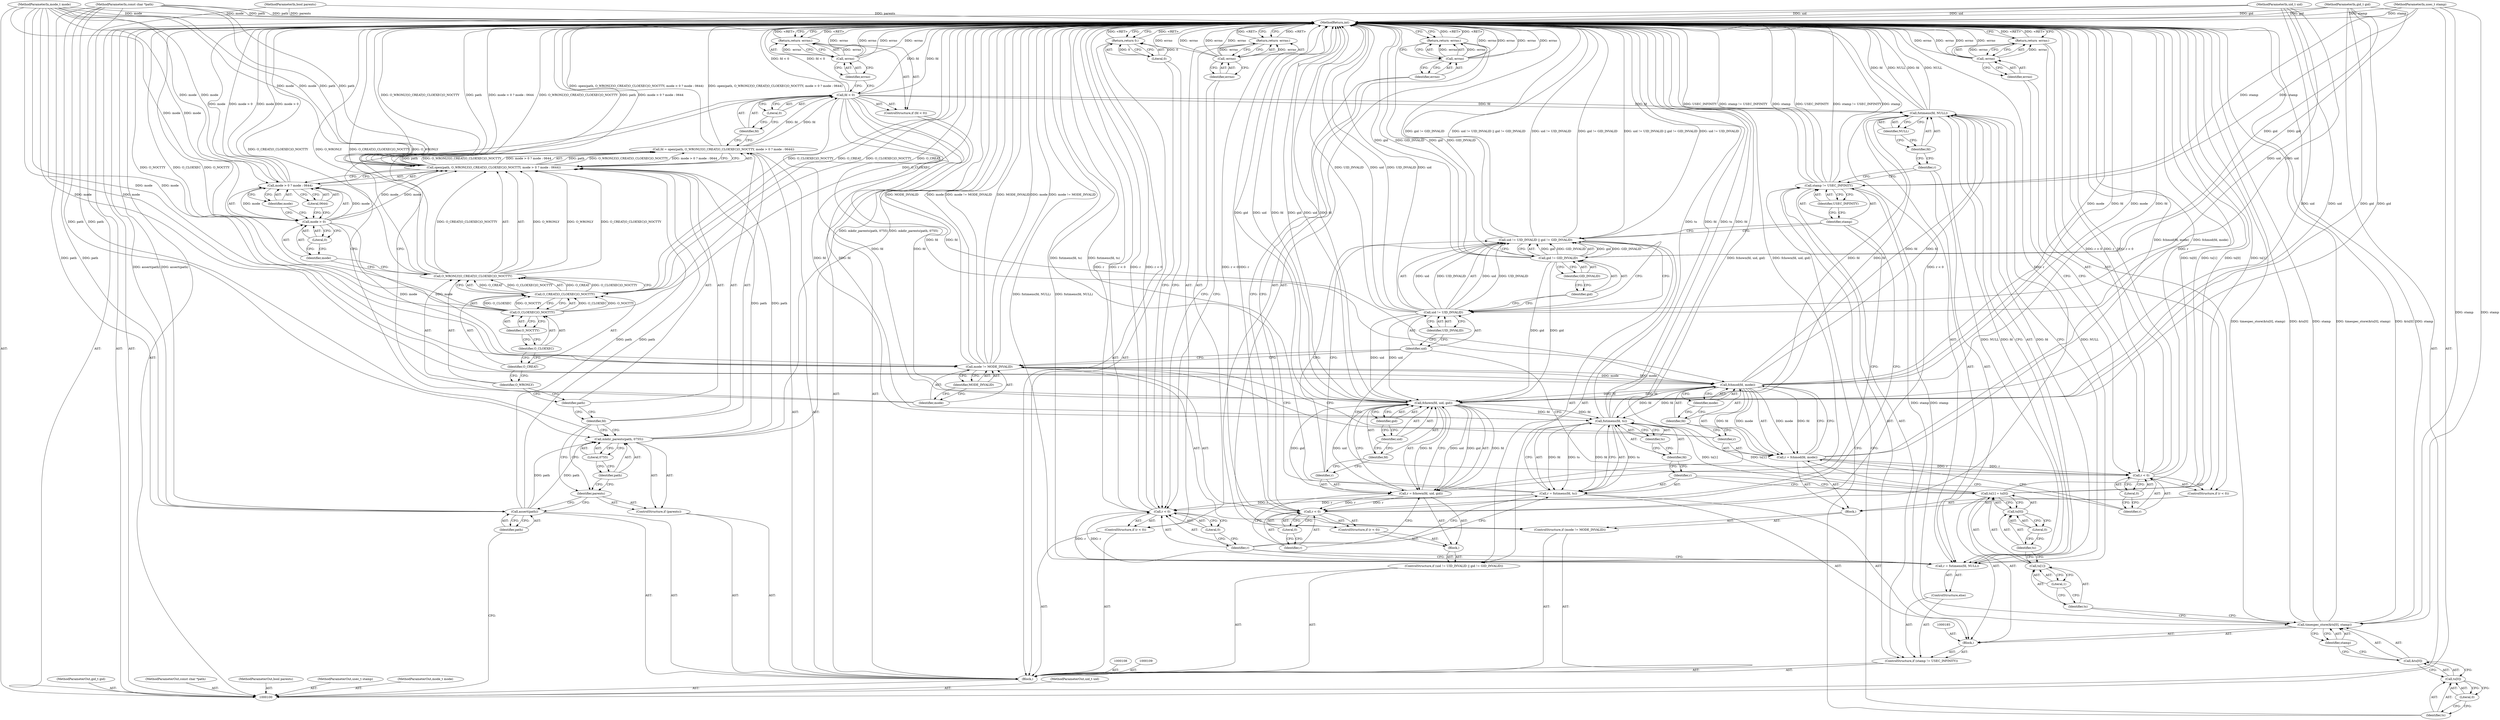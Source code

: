 digraph "1_systemd_06eeacb6fe029804f296b065b3ce91e796e1cd0e" {
"1000219" [label="(MethodReturn,int)"];
"1000101" [label="(MethodParameterIn,const char *path)"];
"1000317" [label="(MethodParameterOut,const char *path)"];
"1000102" [label="(MethodParameterIn,bool parents)"];
"1000318" [label="(MethodParameterOut,bool parents)"];
"1000103" [label="(MethodParameterIn,usec_t stamp)"];
"1000319" [label="(MethodParameterOut,usec_t stamp)"];
"1000104" [label="(MethodParameterIn,uid_t uid)"];
"1000320" [label="(MethodParameterOut,uid_t uid)"];
"1000105" [label="(MethodParameterIn,gid_t gid)"];
"1000321" [label="(MethodParameterOut,gid_t gid)"];
"1000106" [label="(MethodParameterIn,mode_t mode)"];
"1000322" [label="(MethodParameterOut,mode_t mode)"];
"1000107" [label="(Block,)"];
"1000119" [label="(Call,open(path, O_WRONLY|O_CREAT|O_CLOEXEC|O_NOCTTY, mode > 0 ? mode : 0644))"];
"1000120" [label="(Identifier,path)"];
"1000121" [label="(Call,O_WRONLY|O_CREAT|O_CLOEXEC|O_NOCTTY)"];
"1000122" [label="(Identifier,O_WRONLY)"];
"1000123" [label="(Call,O_CREAT|O_CLOEXEC|O_NOCTTY)"];
"1000124" [label="(Identifier,O_CREAT)"];
"1000125" [label="(Call,O_CLOEXEC|O_NOCTTY)"];
"1000126" [label="(Identifier,O_CLOEXEC)"];
"1000127" [label="(Identifier,O_NOCTTY)"];
"1000128" [label="(Call,mode > 0 ? mode : 0644)"];
"1000129" [label="(Call,mode > 0)"];
"1000130" [label="(Identifier,mode)"];
"1000131" [label="(Literal,0)"];
"1000132" [label="(Identifier,mode)"];
"1000133" [label="(Literal,0644)"];
"1000117" [label="(Call,fd = open(path, O_WRONLY|O_CREAT|O_CLOEXEC|O_NOCTTY, mode > 0 ? mode : 0644))"];
"1000118" [label="(Identifier,fd)"];
"1000135" [label="(Call,fd < 0)"];
"1000136" [label="(Identifier,fd)"];
"1000137" [label="(Literal,0)"];
"1000134" [label="(ControlStructure,if (fd < 0))"];
"1000138" [label="(Return,return -errno;)"];
"1000139" [label="(Call,-errno)"];
"1000140" [label="(Identifier,errno)"];
"1000142" [label="(Call,mode != MODE_INVALID)"];
"1000143" [label="(Identifier,mode)"];
"1000144" [label="(Identifier,MODE_INVALID)"];
"1000145" [label="(Block,)"];
"1000141" [label="(ControlStructure,if (mode != MODE_INVALID))"];
"1000146" [label="(Call,r = fchmod(fd, mode))"];
"1000147" [label="(Identifier,r)"];
"1000148" [label="(Call,fchmod(fd, mode))"];
"1000149" [label="(Identifier,fd)"];
"1000150" [label="(Identifier,mode)"];
"1000151" [label="(ControlStructure,if (r < 0))"];
"1000152" [label="(Call,r < 0)"];
"1000153" [label="(Identifier,r)"];
"1000154" [label="(Literal,0)"];
"1000155" [label="(Return,return -errno;)"];
"1000156" [label="(Call,-errno)"];
"1000157" [label="(Identifier,errno)"];
"1000159" [label="(Call,uid != UID_INVALID || gid != GID_INVALID)"];
"1000160" [label="(Call,uid != UID_INVALID)"];
"1000161" [label="(Identifier,uid)"];
"1000162" [label="(Identifier,UID_INVALID)"];
"1000163" [label="(Call,gid != GID_INVALID)"];
"1000164" [label="(Identifier,gid)"];
"1000165" [label="(Identifier,GID_INVALID)"];
"1000166" [label="(Block,)"];
"1000158" [label="(ControlStructure,if (uid != UID_INVALID || gid != GID_INVALID))"];
"1000167" [label="(Call,r = fchown(fd, uid, gid))"];
"1000168" [label="(Identifier,r)"];
"1000169" [label="(Call,fchown(fd, uid, gid))"];
"1000170" [label="(Identifier,fd)"];
"1000171" [label="(Identifier,uid)"];
"1000172" [label="(Identifier,gid)"];
"1000173" [label="(ControlStructure,if (r < 0))"];
"1000174" [label="(Call,r < 0)"];
"1000175" [label="(Identifier,r)"];
"1000176" [label="(Literal,0)"];
"1000177" [label="(Return,return -errno;)"];
"1000178" [label="(Call,-errno)"];
"1000179" [label="(Identifier,errno)"];
"1000181" [label="(Call,stamp != USEC_INFINITY)"];
"1000182" [label="(Identifier,stamp)"];
"1000183" [label="(Identifier,USEC_INFINITY)"];
"1000180" [label="(ControlStructure,if (stamp != USEC_INFINITY))"];
"1000184" [label="(Block,)"];
"1000186" [label="(Call,timespec_store(&ts[0], stamp))"];
"1000187" [label="(Call,&ts[0])"];
"1000188" [label="(Call,ts[0])"];
"1000189" [label="(Identifier,ts)"];
"1000190" [label="(Literal,0)"];
"1000191" [label="(Identifier,stamp)"];
"1000192" [label="(Call,ts[1] = ts[0])"];
"1000193" [label="(Call,ts[1])"];
"1000194" [label="(Identifier,ts)"];
"1000195" [label="(Literal,1)"];
"1000196" [label="(Call,ts[0])"];
"1000197" [label="(Identifier,ts)"];
"1000198" [label="(Literal,0)"];
"1000199" [label="(Call,r = futimens(fd, ts))"];
"1000200" [label="(Identifier,r)"];
"1000201" [label="(Call,futimens(fd, ts))"];
"1000202" [label="(Identifier,fd)"];
"1000203" [label="(Identifier,ts)"];
"1000204" [label="(ControlStructure,else)"];
"1000205" [label="(Call,r = futimens(fd, NULL))"];
"1000206" [label="(Identifier,r)"];
"1000207" [label="(Call,futimens(fd, NULL))"];
"1000208" [label="(Identifier,fd)"];
"1000209" [label="(Identifier,NULL)"];
"1000211" [label="(Call,r < 0)"];
"1000212" [label="(Identifier,r)"];
"1000213" [label="(Literal,0)"];
"1000210" [label="(ControlStructure,if (r < 0))"];
"1000214" [label="(Return,return -errno;)"];
"1000215" [label="(Call,-errno)"];
"1000216" [label="(Identifier,errno)"];
"1000218" [label="(Literal,0)"];
"1000217" [label="(Return,return 0;)"];
"1000111" [label="(Identifier,path)"];
"1000110" [label="(Call,assert(path))"];
"1000113" [label="(Identifier,parents)"];
"1000112" [label="(ControlStructure,if (parents))"];
"1000114" [label="(Call,mkdir_parents(path, 0755))"];
"1000115" [label="(Identifier,path)"];
"1000116" [label="(Literal,0755)"];
"1000219" -> "1000100"  [label="AST: "];
"1000219" -> "1000138"  [label="CFG: "];
"1000219" -> "1000155"  [label="CFG: "];
"1000219" -> "1000177"  [label="CFG: "];
"1000219" -> "1000214"  [label="CFG: "];
"1000219" -> "1000217"  [label="CFG: "];
"1000217" -> "1000219"  [label="DDG: <RET>"];
"1000214" -> "1000219"  [label="DDG: <RET>"];
"1000207" -> "1000219"  [label="DDG: NULL"];
"1000207" -> "1000219"  [label="DDG: fd"];
"1000167" -> "1000219"  [label="DDG: fchown(fd, uid, gid)"];
"1000105" -> "1000219"  [label="DDG: gid"];
"1000181" -> "1000219"  [label="DDG: stamp != USEC_INFINITY"];
"1000181" -> "1000219"  [label="DDG: stamp"];
"1000181" -> "1000219"  [label="DDG: USEC_INFINITY"];
"1000102" -> "1000219"  [label="DDG: parents"];
"1000211" -> "1000219"  [label="DDG: r"];
"1000211" -> "1000219"  [label="DDG: r < 0"];
"1000178" -> "1000219"  [label="DDG: -errno"];
"1000178" -> "1000219"  [label="DDG: errno"];
"1000159" -> "1000219"  [label="DDG: uid != UID_INVALID || gid != GID_INVALID"];
"1000159" -> "1000219"  [label="DDG: uid != UID_INVALID"];
"1000159" -> "1000219"  [label="DDG: gid != GID_INVALID"];
"1000163" -> "1000219"  [label="DDG: gid"];
"1000163" -> "1000219"  [label="DDG: GID_INVALID"];
"1000186" -> "1000219"  [label="DDG: timespec_store(&ts[0], stamp)"];
"1000186" -> "1000219"  [label="DDG: &ts[0]"];
"1000186" -> "1000219"  [label="DDG: stamp"];
"1000125" -> "1000219"  [label="DDG: O_CLOEXEC"];
"1000125" -> "1000219"  [label="DDG: O_NOCTTY"];
"1000169" -> "1000219"  [label="DDG: gid"];
"1000169" -> "1000219"  [label="DDG: uid"];
"1000169" -> "1000219"  [label="DDG: fd"];
"1000142" -> "1000219"  [label="DDG: mode != MODE_INVALID"];
"1000142" -> "1000219"  [label="DDG: MODE_INVALID"];
"1000142" -> "1000219"  [label="DDG: mode"];
"1000123" -> "1000219"  [label="DDG: O_CLOEXEC|O_NOCTTY"];
"1000123" -> "1000219"  [label="DDG: O_CREAT"];
"1000199" -> "1000219"  [label="DDG: futimens(fd, ts)"];
"1000215" -> "1000219"  [label="DDG: errno"];
"1000215" -> "1000219"  [label="DDG: -errno"];
"1000156" -> "1000219"  [label="DDG: errno"];
"1000156" -> "1000219"  [label="DDG: -errno"];
"1000104" -> "1000219"  [label="DDG: uid"];
"1000114" -> "1000219"  [label="DDG: mkdir_parents(path, 0755)"];
"1000121" -> "1000219"  [label="DDG: O_CREAT|O_CLOEXEC|O_NOCTTY"];
"1000121" -> "1000219"  [label="DDG: O_WRONLY"];
"1000128" -> "1000219"  [label="DDG: mode"];
"1000128" -> "1000219"  [label="DDG: mode > 0"];
"1000139" -> "1000219"  [label="DDG: -errno"];
"1000139" -> "1000219"  [label="DDG: errno"];
"1000152" -> "1000219"  [label="DDG: r < 0"];
"1000152" -> "1000219"  [label="DDG: r"];
"1000103" -> "1000219"  [label="DDG: stamp"];
"1000201" -> "1000219"  [label="DDG: ts"];
"1000201" -> "1000219"  [label="DDG: fd"];
"1000119" -> "1000219"  [label="DDG: O_WRONLY|O_CREAT|O_CLOEXEC|O_NOCTTY"];
"1000119" -> "1000219"  [label="DDG: path"];
"1000119" -> "1000219"  [label="DDG: mode > 0 ? mode : 0644"];
"1000148" -> "1000219"  [label="DDG: fd"];
"1000148" -> "1000219"  [label="DDG: mode"];
"1000146" -> "1000219"  [label="DDG: fchmod(fd, mode)"];
"1000205" -> "1000219"  [label="DDG: futimens(fd, NULL)"];
"1000135" -> "1000219"  [label="DDG: fd < 0"];
"1000135" -> "1000219"  [label="DDG: fd"];
"1000192" -> "1000219"  [label="DDG: ts[1]"];
"1000192" -> "1000219"  [label="DDG: ts[0]"];
"1000101" -> "1000219"  [label="DDG: path"];
"1000110" -> "1000219"  [label="DDG: assert(path)"];
"1000117" -> "1000219"  [label="DDG: open(path, O_WRONLY|O_CREAT|O_CLOEXEC|O_NOCTTY, mode > 0 ? mode : 0644)"];
"1000160" -> "1000219"  [label="DDG: UID_INVALID"];
"1000160" -> "1000219"  [label="DDG: uid"];
"1000174" -> "1000219"  [label="DDG: r < 0"];
"1000174" -> "1000219"  [label="DDG: r"];
"1000106" -> "1000219"  [label="DDG: mode"];
"1000155" -> "1000219"  [label="DDG: <RET>"];
"1000138" -> "1000219"  [label="DDG: <RET>"];
"1000177" -> "1000219"  [label="DDG: <RET>"];
"1000101" -> "1000100"  [label="AST: "];
"1000101" -> "1000219"  [label="DDG: path"];
"1000101" -> "1000110"  [label="DDG: path"];
"1000101" -> "1000114"  [label="DDG: path"];
"1000101" -> "1000119"  [label="DDG: path"];
"1000317" -> "1000100"  [label="AST: "];
"1000102" -> "1000100"  [label="AST: "];
"1000102" -> "1000219"  [label="DDG: parents"];
"1000318" -> "1000100"  [label="AST: "];
"1000103" -> "1000100"  [label="AST: "];
"1000103" -> "1000219"  [label="DDG: stamp"];
"1000103" -> "1000181"  [label="DDG: stamp"];
"1000103" -> "1000186"  [label="DDG: stamp"];
"1000319" -> "1000100"  [label="AST: "];
"1000104" -> "1000100"  [label="AST: "];
"1000104" -> "1000219"  [label="DDG: uid"];
"1000104" -> "1000160"  [label="DDG: uid"];
"1000104" -> "1000169"  [label="DDG: uid"];
"1000320" -> "1000100"  [label="AST: "];
"1000105" -> "1000100"  [label="AST: "];
"1000105" -> "1000219"  [label="DDG: gid"];
"1000105" -> "1000163"  [label="DDG: gid"];
"1000105" -> "1000169"  [label="DDG: gid"];
"1000321" -> "1000100"  [label="AST: "];
"1000106" -> "1000100"  [label="AST: "];
"1000106" -> "1000219"  [label="DDG: mode"];
"1000106" -> "1000119"  [label="DDG: mode"];
"1000106" -> "1000129"  [label="DDG: mode"];
"1000106" -> "1000128"  [label="DDG: mode"];
"1000106" -> "1000142"  [label="DDG: mode"];
"1000106" -> "1000148"  [label="DDG: mode"];
"1000322" -> "1000100"  [label="AST: "];
"1000107" -> "1000100"  [label="AST: "];
"1000108" -> "1000107"  [label="AST: "];
"1000109" -> "1000107"  [label="AST: "];
"1000110" -> "1000107"  [label="AST: "];
"1000112" -> "1000107"  [label="AST: "];
"1000117" -> "1000107"  [label="AST: "];
"1000134" -> "1000107"  [label="AST: "];
"1000141" -> "1000107"  [label="AST: "];
"1000158" -> "1000107"  [label="AST: "];
"1000180" -> "1000107"  [label="AST: "];
"1000210" -> "1000107"  [label="AST: "];
"1000217" -> "1000107"  [label="AST: "];
"1000119" -> "1000117"  [label="AST: "];
"1000119" -> "1000128"  [label="CFG: "];
"1000120" -> "1000119"  [label="AST: "];
"1000121" -> "1000119"  [label="AST: "];
"1000128" -> "1000119"  [label="AST: "];
"1000117" -> "1000119"  [label="CFG: "];
"1000119" -> "1000219"  [label="DDG: O_WRONLY|O_CREAT|O_CLOEXEC|O_NOCTTY"];
"1000119" -> "1000219"  [label="DDG: path"];
"1000119" -> "1000219"  [label="DDG: mode > 0 ? mode : 0644"];
"1000119" -> "1000117"  [label="DDG: path"];
"1000119" -> "1000117"  [label="DDG: O_WRONLY|O_CREAT|O_CLOEXEC|O_NOCTTY"];
"1000119" -> "1000117"  [label="DDG: mode > 0 ? mode : 0644"];
"1000114" -> "1000119"  [label="DDG: path"];
"1000110" -> "1000119"  [label="DDG: path"];
"1000101" -> "1000119"  [label="DDG: path"];
"1000121" -> "1000119"  [label="DDG: O_WRONLY"];
"1000121" -> "1000119"  [label="DDG: O_CREAT|O_CLOEXEC|O_NOCTTY"];
"1000129" -> "1000119"  [label="DDG: mode"];
"1000106" -> "1000119"  [label="DDG: mode"];
"1000120" -> "1000119"  [label="AST: "];
"1000120" -> "1000118"  [label="CFG: "];
"1000122" -> "1000120"  [label="CFG: "];
"1000121" -> "1000119"  [label="AST: "];
"1000121" -> "1000123"  [label="CFG: "];
"1000122" -> "1000121"  [label="AST: "];
"1000123" -> "1000121"  [label="AST: "];
"1000130" -> "1000121"  [label="CFG: "];
"1000121" -> "1000219"  [label="DDG: O_CREAT|O_CLOEXEC|O_NOCTTY"];
"1000121" -> "1000219"  [label="DDG: O_WRONLY"];
"1000121" -> "1000119"  [label="DDG: O_WRONLY"];
"1000121" -> "1000119"  [label="DDG: O_CREAT|O_CLOEXEC|O_NOCTTY"];
"1000123" -> "1000121"  [label="DDG: O_CREAT"];
"1000123" -> "1000121"  [label="DDG: O_CLOEXEC|O_NOCTTY"];
"1000122" -> "1000121"  [label="AST: "];
"1000122" -> "1000120"  [label="CFG: "];
"1000124" -> "1000122"  [label="CFG: "];
"1000123" -> "1000121"  [label="AST: "];
"1000123" -> "1000125"  [label="CFG: "];
"1000124" -> "1000123"  [label="AST: "];
"1000125" -> "1000123"  [label="AST: "];
"1000121" -> "1000123"  [label="CFG: "];
"1000123" -> "1000219"  [label="DDG: O_CLOEXEC|O_NOCTTY"];
"1000123" -> "1000219"  [label="DDG: O_CREAT"];
"1000123" -> "1000121"  [label="DDG: O_CREAT"];
"1000123" -> "1000121"  [label="DDG: O_CLOEXEC|O_NOCTTY"];
"1000125" -> "1000123"  [label="DDG: O_CLOEXEC"];
"1000125" -> "1000123"  [label="DDG: O_NOCTTY"];
"1000124" -> "1000123"  [label="AST: "];
"1000124" -> "1000122"  [label="CFG: "];
"1000126" -> "1000124"  [label="CFG: "];
"1000125" -> "1000123"  [label="AST: "];
"1000125" -> "1000127"  [label="CFG: "];
"1000126" -> "1000125"  [label="AST: "];
"1000127" -> "1000125"  [label="AST: "];
"1000123" -> "1000125"  [label="CFG: "];
"1000125" -> "1000219"  [label="DDG: O_CLOEXEC"];
"1000125" -> "1000219"  [label="DDG: O_NOCTTY"];
"1000125" -> "1000123"  [label="DDG: O_CLOEXEC"];
"1000125" -> "1000123"  [label="DDG: O_NOCTTY"];
"1000126" -> "1000125"  [label="AST: "];
"1000126" -> "1000124"  [label="CFG: "];
"1000127" -> "1000126"  [label="CFG: "];
"1000127" -> "1000125"  [label="AST: "];
"1000127" -> "1000126"  [label="CFG: "];
"1000125" -> "1000127"  [label="CFG: "];
"1000128" -> "1000119"  [label="AST: "];
"1000128" -> "1000132"  [label="CFG: "];
"1000128" -> "1000133"  [label="CFG: "];
"1000129" -> "1000128"  [label="AST: "];
"1000132" -> "1000128"  [label="AST: "];
"1000133" -> "1000128"  [label="AST: "];
"1000119" -> "1000128"  [label="CFG: "];
"1000128" -> "1000219"  [label="DDG: mode"];
"1000128" -> "1000219"  [label="DDG: mode > 0"];
"1000129" -> "1000128"  [label="DDG: mode"];
"1000106" -> "1000128"  [label="DDG: mode"];
"1000129" -> "1000128"  [label="AST: "];
"1000129" -> "1000131"  [label="CFG: "];
"1000130" -> "1000129"  [label="AST: "];
"1000131" -> "1000129"  [label="AST: "];
"1000132" -> "1000129"  [label="CFG: "];
"1000133" -> "1000129"  [label="CFG: "];
"1000129" -> "1000119"  [label="DDG: mode"];
"1000106" -> "1000129"  [label="DDG: mode"];
"1000129" -> "1000128"  [label="DDG: mode"];
"1000129" -> "1000142"  [label="DDG: mode"];
"1000130" -> "1000129"  [label="AST: "];
"1000130" -> "1000121"  [label="CFG: "];
"1000131" -> "1000130"  [label="CFG: "];
"1000131" -> "1000129"  [label="AST: "];
"1000131" -> "1000130"  [label="CFG: "];
"1000129" -> "1000131"  [label="CFG: "];
"1000132" -> "1000128"  [label="AST: "];
"1000132" -> "1000129"  [label="CFG: "];
"1000128" -> "1000132"  [label="CFG: "];
"1000133" -> "1000128"  [label="AST: "];
"1000133" -> "1000129"  [label="CFG: "];
"1000128" -> "1000133"  [label="CFG: "];
"1000117" -> "1000107"  [label="AST: "];
"1000117" -> "1000119"  [label="CFG: "];
"1000118" -> "1000117"  [label="AST: "];
"1000119" -> "1000117"  [label="AST: "];
"1000136" -> "1000117"  [label="CFG: "];
"1000117" -> "1000219"  [label="DDG: open(path, O_WRONLY|O_CREAT|O_CLOEXEC|O_NOCTTY, mode > 0 ? mode : 0644)"];
"1000119" -> "1000117"  [label="DDG: path"];
"1000119" -> "1000117"  [label="DDG: O_WRONLY|O_CREAT|O_CLOEXEC|O_NOCTTY"];
"1000119" -> "1000117"  [label="DDG: mode > 0 ? mode : 0644"];
"1000117" -> "1000135"  [label="DDG: fd"];
"1000118" -> "1000117"  [label="AST: "];
"1000118" -> "1000114"  [label="CFG: "];
"1000118" -> "1000113"  [label="CFG: "];
"1000120" -> "1000118"  [label="CFG: "];
"1000135" -> "1000134"  [label="AST: "];
"1000135" -> "1000137"  [label="CFG: "];
"1000136" -> "1000135"  [label="AST: "];
"1000137" -> "1000135"  [label="AST: "];
"1000140" -> "1000135"  [label="CFG: "];
"1000143" -> "1000135"  [label="CFG: "];
"1000135" -> "1000219"  [label="DDG: fd < 0"];
"1000135" -> "1000219"  [label="DDG: fd"];
"1000117" -> "1000135"  [label="DDG: fd"];
"1000135" -> "1000148"  [label="DDG: fd"];
"1000135" -> "1000169"  [label="DDG: fd"];
"1000135" -> "1000201"  [label="DDG: fd"];
"1000135" -> "1000207"  [label="DDG: fd"];
"1000136" -> "1000135"  [label="AST: "];
"1000136" -> "1000117"  [label="CFG: "];
"1000137" -> "1000136"  [label="CFG: "];
"1000137" -> "1000135"  [label="AST: "];
"1000137" -> "1000136"  [label="CFG: "];
"1000135" -> "1000137"  [label="CFG: "];
"1000134" -> "1000107"  [label="AST: "];
"1000135" -> "1000134"  [label="AST: "];
"1000138" -> "1000134"  [label="AST: "];
"1000138" -> "1000134"  [label="AST: "];
"1000138" -> "1000139"  [label="CFG: "];
"1000139" -> "1000138"  [label="AST: "];
"1000219" -> "1000138"  [label="CFG: "];
"1000138" -> "1000219"  [label="DDG: <RET>"];
"1000139" -> "1000138"  [label="DDG: -errno"];
"1000139" -> "1000138"  [label="AST: "];
"1000139" -> "1000140"  [label="CFG: "];
"1000140" -> "1000139"  [label="AST: "];
"1000138" -> "1000139"  [label="CFG: "];
"1000139" -> "1000219"  [label="DDG: -errno"];
"1000139" -> "1000219"  [label="DDG: errno"];
"1000139" -> "1000138"  [label="DDG: -errno"];
"1000140" -> "1000139"  [label="AST: "];
"1000140" -> "1000135"  [label="CFG: "];
"1000139" -> "1000140"  [label="CFG: "];
"1000142" -> "1000141"  [label="AST: "];
"1000142" -> "1000144"  [label="CFG: "];
"1000143" -> "1000142"  [label="AST: "];
"1000144" -> "1000142"  [label="AST: "];
"1000147" -> "1000142"  [label="CFG: "];
"1000161" -> "1000142"  [label="CFG: "];
"1000142" -> "1000219"  [label="DDG: mode != MODE_INVALID"];
"1000142" -> "1000219"  [label="DDG: MODE_INVALID"];
"1000142" -> "1000219"  [label="DDG: mode"];
"1000106" -> "1000142"  [label="DDG: mode"];
"1000129" -> "1000142"  [label="DDG: mode"];
"1000142" -> "1000148"  [label="DDG: mode"];
"1000143" -> "1000142"  [label="AST: "];
"1000143" -> "1000135"  [label="CFG: "];
"1000144" -> "1000143"  [label="CFG: "];
"1000144" -> "1000142"  [label="AST: "];
"1000144" -> "1000143"  [label="CFG: "];
"1000142" -> "1000144"  [label="CFG: "];
"1000145" -> "1000141"  [label="AST: "];
"1000146" -> "1000145"  [label="AST: "];
"1000151" -> "1000145"  [label="AST: "];
"1000141" -> "1000107"  [label="AST: "];
"1000142" -> "1000141"  [label="AST: "];
"1000145" -> "1000141"  [label="AST: "];
"1000146" -> "1000145"  [label="AST: "];
"1000146" -> "1000148"  [label="CFG: "];
"1000147" -> "1000146"  [label="AST: "];
"1000148" -> "1000146"  [label="AST: "];
"1000153" -> "1000146"  [label="CFG: "];
"1000146" -> "1000219"  [label="DDG: fchmod(fd, mode)"];
"1000148" -> "1000146"  [label="DDG: fd"];
"1000148" -> "1000146"  [label="DDG: mode"];
"1000146" -> "1000152"  [label="DDG: r"];
"1000147" -> "1000146"  [label="AST: "];
"1000147" -> "1000142"  [label="CFG: "];
"1000149" -> "1000147"  [label="CFG: "];
"1000148" -> "1000146"  [label="AST: "];
"1000148" -> "1000150"  [label="CFG: "];
"1000149" -> "1000148"  [label="AST: "];
"1000150" -> "1000148"  [label="AST: "];
"1000146" -> "1000148"  [label="CFG: "];
"1000148" -> "1000219"  [label="DDG: fd"];
"1000148" -> "1000219"  [label="DDG: mode"];
"1000148" -> "1000146"  [label="DDG: fd"];
"1000148" -> "1000146"  [label="DDG: mode"];
"1000135" -> "1000148"  [label="DDG: fd"];
"1000142" -> "1000148"  [label="DDG: mode"];
"1000106" -> "1000148"  [label="DDG: mode"];
"1000148" -> "1000169"  [label="DDG: fd"];
"1000148" -> "1000201"  [label="DDG: fd"];
"1000148" -> "1000207"  [label="DDG: fd"];
"1000149" -> "1000148"  [label="AST: "];
"1000149" -> "1000147"  [label="CFG: "];
"1000150" -> "1000149"  [label="CFG: "];
"1000150" -> "1000148"  [label="AST: "];
"1000150" -> "1000149"  [label="CFG: "];
"1000148" -> "1000150"  [label="CFG: "];
"1000151" -> "1000145"  [label="AST: "];
"1000152" -> "1000151"  [label="AST: "];
"1000155" -> "1000151"  [label="AST: "];
"1000152" -> "1000151"  [label="AST: "];
"1000152" -> "1000154"  [label="CFG: "];
"1000153" -> "1000152"  [label="AST: "];
"1000154" -> "1000152"  [label="AST: "];
"1000157" -> "1000152"  [label="CFG: "];
"1000161" -> "1000152"  [label="CFG: "];
"1000152" -> "1000219"  [label="DDG: r < 0"];
"1000152" -> "1000219"  [label="DDG: r"];
"1000146" -> "1000152"  [label="DDG: r"];
"1000153" -> "1000152"  [label="AST: "];
"1000153" -> "1000146"  [label="CFG: "];
"1000154" -> "1000153"  [label="CFG: "];
"1000154" -> "1000152"  [label="AST: "];
"1000154" -> "1000153"  [label="CFG: "];
"1000152" -> "1000154"  [label="CFG: "];
"1000155" -> "1000151"  [label="AST: "];
"1000155" -> "1000156"  [label="CFG: "];
"1000156" -> "1000155"  [label="AST: "];
"1000219" -> "1000155"  [label="CFG: "];
"1000155" -> "1000219"  [label="DDG: <RET>"];
"1000156" -> "1000155"  [label="DDG: -errno"];
"1000156" -> "1000155"  [label="AST: "];
"1000156" -> "1000157"  [label="CFG: "];
"1000157" -> "1000156"  [label="AST: "];
"1000155" -> "1000156"  [label="CFG: "];
"1000156" -> "1000219"  [label="DDG: errno"];
"1000156" -> "1000219"  [label="DDG: -errno"];
"1000156" -> "1000155"  [label="DDG: -errno"];
"1000157" -> "1000156"  [label="AST: "];
"1000157" -> "1000152"  [label="CFG: "];
"1000156" -> "1000157"  [label="CFG: "];
"1000159" -> "1000158"  [label="AST: "];
"1000159" -> "1000160"  [label="CFG: "];
"1000159" -> "1000163"  [label="CFG: "];
"1000160" -> "1000159"  [label="AST: "];
"1000163" -> "1000159"  [label="AST: "];
"1000168" -> "1000159"  [label="CFG: "];
"1000182" -> "1000159"  [label="CFG: "];
"1000159" -> "1000219"  [label="DDG: uid != UID_INVALID || gid != GID_INVALID"];
"1000159" -> "1000219"  [label="DDG: uid != UID_INVALID"];
"1000159" -> "1000219"  [label="DDG: gid != GID_INVALID"];
"1000160" -> "1000159"  [label="DDG: uid"];
"1000160" -> "1000159"  [label="DDG: UID_INVALID"];
"1000163" -> "1000159"  [label="DDG: gid"];
"1000163" -> "1000159"  [label="DDG: GID_INVALID"];
"1000160" -> "1000159"  [label="AST: "];
"1000160" -> "1000162"  [label="CFG: "];
"1000161" -> "1000160"  [label="AST: "];
"1000162" -> "1000160"  [label="AST: "];
"1000164" -> "1000160"  [label="CFG: "];
"1000159" -> "1000160"  [label="CFG: "];
"1000160" -> "1000219"  [label="DDG: UID_INVALID"];
"1000160" -> "1000219"  [label="DDG: uid"];
"1000160" -> "1000159"  [label="DDG: uid"];
"1000160" -> "1000159"  [label="DDG: UID_INVALID"];
"1000104" -> "1000160"  [label="DDG: uid"];
"1000160" -> "1000169"  [label="DDG: uid"];
"1000161" -> "1000160"  [label="AST: "];
"1000161" -> "1000152"  [label="CFG: "];
"1000161" -> "1000142"  [label="CFG: "];
"1000162" -> "1000161"  [label="CFG: "];
"1000162" -> "1000160"  [label="AST: "];
"1000162" -> "1000161"  [label="CFG: "];
"1000160" -> "1000162"  [label="CFG: "];
"1000163" -> "1000159"  [label="AST: "];
"1000163" -> "1000165"  [label="CFG: "];
"1000164" -> "1000163"  [label="AST: "];
"1000165" -> "1000163"  [label="AST: "];
"1000159" -> "1000163"  [label="CFG: "];
"1000163" -> "1000219"  [label="DDG: gid"];
"1000163" -> "1000219"  [label="DDG: GID_INVALID"];
"1000163" -> "1000159"  [label="DDG: gid"];
"1000163" -> "1000159"  [label="DDG: GID_INVALID"];
"1000105" -> "1000163"  [label="DDG: gid"];
"1000163" -> "1000169"  [label="DDG: gid"];
"1000164" -> "1000163"  [label="AST: "];
"1000164" -> "1000160"  [label="CFG: "];
"1000165" -> "1000164"  [label="CFG: "];
"1000165" -> "1000163"  [label="AST: "];
"1000165" -> "1000164"  [label="CFG: "];
"1000163" -> "1000165"  [label="CFG: "];
"1000166" -> "1000158"  [label="AST: "];
"1000167" -> "1000166"  [label="AST: "];
"1000173" -> "1000166"  [label="AST: "];
"1000158" -> "1000107"  [label="AST: "];
"1000159" -> "1000158"  [label="AST: "];
"1000166" -> "1000158"  [label="AST: "];
"1000167" -> "1000166"  [label="AST: "];
"1000167" -> "1000169"  [label="CFG: "];
"1000168" -> "1000167"  [label="AST: "];
"1000169" -> "1000167"  [label="AST: "];
"1000175" -> "1000167"  [label="CFG: "];
"1000167" -> "1000219"  [label="DDG: fchown(fd, uid, gid)"];
"1000169" -> "1000167"  [label="DDG: fd"];
"1000169" -> "1000167"  [label="DDG: uid"];
"1000169" -> "1000167"  [label="DDG: gid"];
"1000167" -> "1000174"  [label="DDG: r"];
"1000168" -> "1000167"  [label="AST: "];
"1000168" -> "1000159"  [label="CFG: "];
"1000170" -> "1000168"  [label="CFG: "];
"1000169" -> "1000167"  [label="AST: "];
"1000169" -> "1000172"  [label="CFG: "];
"1000170" -> "1000169"  [label="AST: "];
"1000171" -> "1000169"  [label="AST: "];
"1000172" -> "1000169"  [label="AST: "];
"1000167" -> "1000169"  [label="CFG: "];
"1000169" -> "1000219"  [label="DDG: gid"];
"1000169" -> "1000219"  [label="DDG: uid"];
"1000169" -> "1000219"  [label="DDG: fd"];
"1000169" -> "1000167"  [label="DDG: fd"];
"1000169" -> "1000167"  [label="DDG: uid"];
"1000169" -> "1000167"  [label="DDG: gid"];
"1000148" -> "1000169"  [label="DDG: fd"];
"1000135" -> "1000169"  [label="DDG: fd"];
"1000160" -> "1000169"  [label="DDG: uid"];
"1000104" -> "1000169"  [label="DDG: uid"];
"1000163" -> "1000169"  [label="DDG: gid"];
"1000105" -> "1000169"  [label="DDG: gid"];
"1000169" -> "1000201"  [label="DDG: fd"];
"1000169" -> "1000207"  [label="DDG: fd"];
"1000170" -> "1000169"  [label="AST: "];
"1000170" -> "1000168"  [label="CFG: "];
"1000171" -> "1000170"  [label="CFG: "];
"1000171" -> "1000169"  [label="AST: "];
"1000171" -> "1000170"  [label="CFG: "];
"1000172" -> "1000171"  [label="CFG: "];
"1000172" -> "1000169"  [label="AST: "];
"1000172" -> "1000171"  [label="CFG: "];
"1000169" -> "1000172"  [label="CFG: "];
"1000173" -> "1000166"  [label="AST: "];
"1000174" -> "1000173"  [label="AST: "];
"1000177" -> "1000173"  [label="AST: "];
"1000174" -> "1000173"  [label="AST: "];
"1000174" -> "1000176"  [label="CFG: "];
"1000175" -> "1000174"  [label="AST: "];
"1000176" -> "1000174"  [label="AST: "];
"1000179" -> "1000174"  [label="CFG: "];
"1000182" -> "1000174"  [label="CFG: "];
"1000174" -> "1000219"  [label="DDG: r < 0"];
"1000174" -> "1000219"  [label="DDG: r"];
"1000167" -> "1000174"  [label="DDG: r"];
"1000175" -> "1000174"  [label="AST: "];
"1000175" -> "1000167"  [label="CFG: "];
"1000176" -> "1000175"  [label="CFG: "];
"1000176" -> "1000174"  [label="AST: "];
"1000176" -> "1000175"  [label="CFG: "];
"1000174" -> "1000176"  [label="CFG: "];
"1000177" -> "1000173"  [label="AST: "];
"1000177" -> "1000178"  [label="CFG: "];
"1000178" -> "1000177"  [label="AST: "];
"1000219" -> "1000177"  [label="CFG: "];
"1000177" -> "1000219"  [label="DDG: <RET>"];
"1000178" -> "1000177"  [label="DDG: -errno"];
"1000178" -> "1000177"  [label="AST: "];
"1000178" -> "1000179"  [label="CFG: "];
"1000179" -> "1000178"  [label="AST: "];
"1000177" -> "1000178"  [label="CFG: "];
"1000178" -> "1000219"  [label="DDG: -errno"];
"1000178" -> "1000219"  [label="DDG: errno"];
"1000178" -> "1000177"  [label="DDG: -errno"];
"1000179" -> "1000178"  [label="AST: "];
"1000179" -> "1000174"  [label="CFG: "];
"1000178" -> "1000179"  [label="CFG: "];
"1000181" -> "1000180"  [label="AST: "];
"1000181" -> "1000183"  [label="CFG: "];
"1000182" -> "1000181"  [label="AST: "];
"1000183" -> "1000181"  [label="AST: "];
"1000189" -> "1000181"  [label="CFG: "];
"1000206" -> "1000181"  [label="CFG: "];
"1000181" -> "1000219"  [label="DDG: stamp != USEC_INFINITY"];
"1000181" -> "1000219"  [label="DDG: stamp"];
"1000181" -> "1000219"  [label="DDG: USEC_INFINITY"];
"1000103" -> "1000181"  [label="DDG: stamp"];
"1000181" -> "1000186"  [label="DDG: stamp"];
"1000182" -> "1000181"  [label="AST: "];
"1000182" -> "1000174"  [label="CFG: "];
"1000182" -> "1000159"  [label="CFG: "];
"1000183" -> "1000182"  [label="CFG: "];
"1000183" -> "1000181"  [label="AST: "];
"1000183" -> "1000182"  [label="CFG: "];
"1000181" -> "1000183"  [label="CFG: "];
"1000180" -> "1000107"  [label="AST: "];
"1000181" -> "1000180"  [label="AST: "];
"1000184" -> "1000180"  [label="AST: "];
"1000204" -> "1000180"  [label="AST: "];
"1000184" -> "1000180"  [label="AST: "];
"1000185" -> "1000184"  [label="AST: "];
"1000186" -> "1000184"  [label="AST: "];
"1000192" -> "1000184"  [label="AST: "];
"1000199" -> "1000184"  [label="AST: "];
"1000186" -> "1000184"  [label="AST: "];
"1000186" -> "1000191"  [label="CFG: "];
"1000187" -> "1000186"  [label="AST: "];
"1000191" -> "1000186"  [label="AST: "];
"1000194" -> "1000186"  [label="CFG: "];
"1000186" -> "1000219"  [label="DDG: timespec_store(&ts[0], stamp)"];
"1000186" -> "1000219"  [label="DDG: &ts[0]"];
"1000186" -> "1000219"  [label="DDG: stamp"];
"1000181" -> "1000186"  [label="DDG: stamp"];
"1000103" -> "1000186"  [label="DDG: stamp"];
"1000187" -> "1000186"  [label="AST: "];
"1000187" -> "1000188"  [label="CFG: "];
"1000188" -> "1000187"  [label="AST: "];
"1000191" -> "1000187"  [label="CFG: "];
"1000188" -> "1000187"  [label="AST: "];
"1000188" -> "1000190"  [label="CFG: "];
"1000189" -> "1000188"  [label="AST: "];
"1000190" -> "1000188"  [label="AST: "];
"1000187" -> "1000188"  [label="CFG: "];
"1000189" -> "1000188"  [label="AST: "];
"1000189" -> "1000181"  [label="CFG: "];
"1000190" -> "1000189"  [label="CFG: "];
"1000190" -> "1000188"  [label="AST: "];
"1000190" -> "1000189"  [label="CFG: "];
"1000188" -> "1000190"  [label="CFG: "];
"1000191" -> "1000186"  [label="AST: "];
"1000191" -> "1000187"  [label="CFG: "];
"1000186" -> "1000191"  [label="CFG: "];
"1000192" -> "1000184"  [label="AST: "];
"1000192" -> "1000196"  [label="CFG: "];
"1000193" -> "1000192"  [label="AST: "];
"1000196" -> "1000192"  [label="AST: "];
"1000200" -> "1000192"  [label="CFG: "];
"1000192" -> "1000219"  [label="DDG: ts[1]"];
"1000192" -> "1000219"  [label="DDG: ts[0]"];
"1000192" -> "1000201"  [label="DDG: ts[1]"];
"1000193" -> "1000192"  [label="AST: "];
"1000193" -> "1000195"  [label="CFG: "];
"1000194" -> "1000193"  [label="AST: "];
"1000195" -> "1000193"  [label="AST: "];
"1000197" -> "1000193"  [label="CFG: "];
"1000194" -> "1000193"  [label="AST: "];
"1000194" -> "1000186"  [label="CFG: "];
"1000195" -> "1000194"  [label="CFG: "];
"1000195" -> "1000193"  [label="AST: "];
"1000195" -> "1000194"  [label="CFG: "];
"1000193" -> "1000195"  [label="CFG: "];
"1000196" -> "1000192"  [label="AST: "];
"1000196" -> "1000198"  [label="CFG: "];
"1000197" -> "1000196"  [label="AST: "];
"1000198" -> "1000196"  [label="AST: "];
"1000192" -> "1000196"  [label="CFG: "];
"1000197" -> "1000196"  [label="AST: "];
"1000197" -> "1000193"  [label="CFG: "];
"1000198" -> "1000197"  [label="CFG: "];
"1000198" -> "1000196"  [label="AST: "];
"1000198" -> "1000197"  [label="CFG: "];
"1000196" -> "1000198"  [label="CFG: "];
"1000199" -> "1000184"  [label="AST: "];
"1000199" -> "1000201"  [label="CFG: "];
"1000200" -> "1000199"  [label="AST: "];
"1000201" -> "1000199"  [label="AST: "];
"1000212" -> "1000199"  [label="CFG: "];
"1000199" -> "1000219"  [label="DDG: futimens(fd, ts)"];
"1000201" -> "1000199"  [label="DDG: fd"];
"1000201" -> "1000199"  [label="DDG: ts"];
"1000199" -> "1000211"  [label="DDG: r"];
"1000200" -> "1000199"  [label="AST: "];
"1000200" -> "1000192"  [label="CFG: "];
"1000202" -> "1000200"  [label="CFG: "];
"1000201" -> "1000199"  [label="AST: "];
"1000201" -> "1000203"  [label="CFG: "];
"1000202" -> "1000201"  [label="AST: "];
"1000203" -> "1000201"  [label="AST: "];
"1000199" -> "1000201"  [label="CFG: "];
"1000201" -> "1000219"  [label="DDG: ts"];
"1000201" -> "1000219"  [label="DDG: fd"];
"1000201" -> "1000199"  [label="DDG: fd"];
"1000201" -> "1000199"  [label="DDG: ts"];
"1000148" -> "1000201"  [label="DDG: fd"];
"1000135" -> "1000201"  [label="DDG: fd"];
"1000169" -> "1000201"  [label="DDG: fd"];
"1000192" -> "1000201"  [label="DDG: ts[1]"];
"1000202" -> "1000201"  [label="AST: "];
"1000202" -> "1000200"  [label="CFG: "];
"1000203" -> "1000202"  [label="CFG: "];
"1000203" -> "1000201"  [label="AST: "];
"1000203" -> "1000202"  [label="CFG: "];
"1000201" -> "1000203"  [label="CFG: "];
"1000204" -> "1000180"  [label="AST: "];
"1000205" -> "1000204"  [label="AST: "];
"1000205" -> "1000204"  [label="AST: "];
"1000205" -> "1000207"  [label="CFG: "];
"1000206" -> "1000205"  [label="AST: "];
"1000207" -> "1000205"  [label="AST: "];
"1000212" -> "1000205"  [label="CFG: "];
"1000205" -> "1000219"  [label="DDG: futimens(fd, NULL)"];
"1000207" -> "1000205"  [label="DDG: fd"];
"1000207" -> "1000205"  [label="DDG: NULL"];
"1000205" -> "1000211"  [label="DDG: r"];
"1000206" -> "1000205"  [label="AST: "];
"1000206" -> "1000181"  [label="CFG: "];
"1000208" -> "1000206"  [label="CFG: "];
"1000207" -> "1000205"  [label="AST: "];
"1000207" -> "1000209"  [label="CFG: "];
"1000208" -> "1000207"  [label="AST: "];
"1000209" -> "1000207"  [label="AST: "];
"1000205" -> "1000207"  [label="CFG: "];
"1000207" -> "1000219"  [label="DDG: NULL"];
"1000207" -> "1000219"  [label="DDG: fd"];
"1000207" -> "1000205"  [label="DDG: fd"];
"1000207" -> "1000205"  [label="DDG: NULL"];
"1000148" -> "1000207"  [label="DDG: fd"];
"1000135" -> "1000207"  [label="DDG: fd"];
"1000169" -> "1000207"  [label="DDG: fd"];
"1000208" -> "1000207"  [label="AST: "];
"1000208" -> "1000206"  [label="CFG: "];
"1000209" -> "1000208"  [label="CFG: "];
"1000209" -> "1000207"  [label="AST: "];
"1000209" -> "1000208"  [label="CFG: "];
"1000207" -> "1000209"  [label="CFG: "];
"1000211" -> "1000210"  [label="AST: "];
"1000211" -> "1000213"  [label="CFG: "];
"1000212" -> "1000211"  [label="AST: "];
"1000213" -> "1000211"  [label="AST: "];
"1000216" -> "1000211"  [label="CFG: "];
"1000218" -> "1000211"  [label="CFG: "];
"1000211" -> "1000219"  [label="DDG: r"];
"1000211" -> "1000219"  [label="DDG: r < 0"];
"1000199" -> "1000211"  [label="DDG: r"];
"1000205" -> "1000211"  [label="DDG: r"];
"1000212" -> "1000211"  [label="AST: "];
"1000212" -> "1000199"  [label="CFG: "];
"1000212" -> "1000205"  [label="CFG: "];
"1000213" -> "1000212"  [label="CFG: "];
"1000213" -> "1000211"  [label="AST: "];
"1000213" -> "1000212"  [label="CFG: "];
"1000211" -> "1000213"  [label="CFG: "];
"1000210" -> "1000107"  [label="AST: "];
"1000211" -> "1000210"  [label="AST: "];
"1000214" -> "1000210"  [label="AST: "];
"1000214" -> "1000210"  [label="AST: "];
"1000214" -> "1000215"  [label="CFG: "];
"1000215" -> "1000214"  [label="AST: "];
"1000219" -> "1000214"  [label="CFG: "];
"1000214" -> "1000219"  [label="DDG: <RET>"];
"1000215" -> "1000214"  [label="DDG: -errno"];
"1000215" -> "1000214"  [label="AST: "];
"1000215" -> "1000216"  [label="CFG: "];
"1000216" -> "1000215"  [label="AST: "];
"1000214" -> "1000215"  [label="CFG: "];
"1000215" -> "1000219"  [label="DDG: errno"];
"1000215" -> "1000219"  [label="DDG: -errno"];
"1000215" -> "1000214"  [label="DDG: -errno"];
"1000216" -> "1000215"  [label="AST: "];
"1000216" -> "1000211"  [label="CFG: "];
"1000215" -> "1000216"  [label="CFG: "];
"1000218" -> "1000217"  [label="AST: "];
"1000218" -> "1000211"  [label="CFG: "];
"1000217" -> "1000218"  [label="CFG: "];
"1000218" -> "1000217"  [label="DDG: 0"];
"1000217" -> "1000107"  [label="AST: "];
"1000217" -> "1000218"  [label="CFG: "];
"1000218" -> "1000217"  [label="AST: "];
"1000219" -> "1000217"  [label="CFG: "];
"1000217" -> "1000219"  [label="DDG: <RET>"];
"1000218" -> "1000217"  [label="DDG: 0"];
"1000111" -> "1000110"  [label="AST: "];
"1000111" -> "1000100"  [label="CFG: "];
"1000110" -> "1000111"  [label="CFG: "];
"1000110" -> "1000107"  [label="AST: "];
"1000110" -> "1000111"  [label="CFG: "];
"1000111" -> "1000110"  [label="AST: "];
"1000113" -> "1000110"  [label="CFG: "];
"1000110" -> "1000219"  [label="DDG: assert(path)"];
"1000101" -> "1000110"  [label="DDG: path"];
"1000110" -> "1000114"  [label="DDG: path"];
"1000110" -> "1000119"  [label="DDG: path"];
"1000113" -> "1000112"  [label="AST: "];
"1000113" -> "1000110"  [label="CFG: "];
"1000115" -> "1000113"  [label="CFG: "];
"1000118" -> "1000113"  [label="CFG: "];
"1000112" -> "1000107"  [label="AST: "];
"1000113" -> "1000112"  [label="AST: "];
"1000114" -> "1000112"  [label="AST: "];
"1000114" -> "1000112"  [label="AST: "];
"1000114" -> "1000116"  [label="CFG: "];
"1000115" -> "1000114"  [label="AST: "];
"1000116" -> "1000114"  [label="AST: "];
"1000118" -> "1000114"  [label="CFG: "];
"1000114" -> "1000219"  [label="DDG: mkdir_parents(path, 0755)"];
"1000110" -> "1000114"  [label="DDG: path"];
"1000101" -> "1000114"  [label="DDG: path"];
"1000114" -> "1000119"  [label="DDG: path"];
"1000115" -> "1000114"  [label="AST: "];
"1000115" -> "1000113"  [label="CFG: "];
"1000116" -> "1000115"  [label="CFG: "];
"1000116" -> "1000114"  [label="AST: "];
"1000116" -> "1000115"  [label="CFG: "];
"1000114" -> "1000116"  [label="CFG: "];
}
